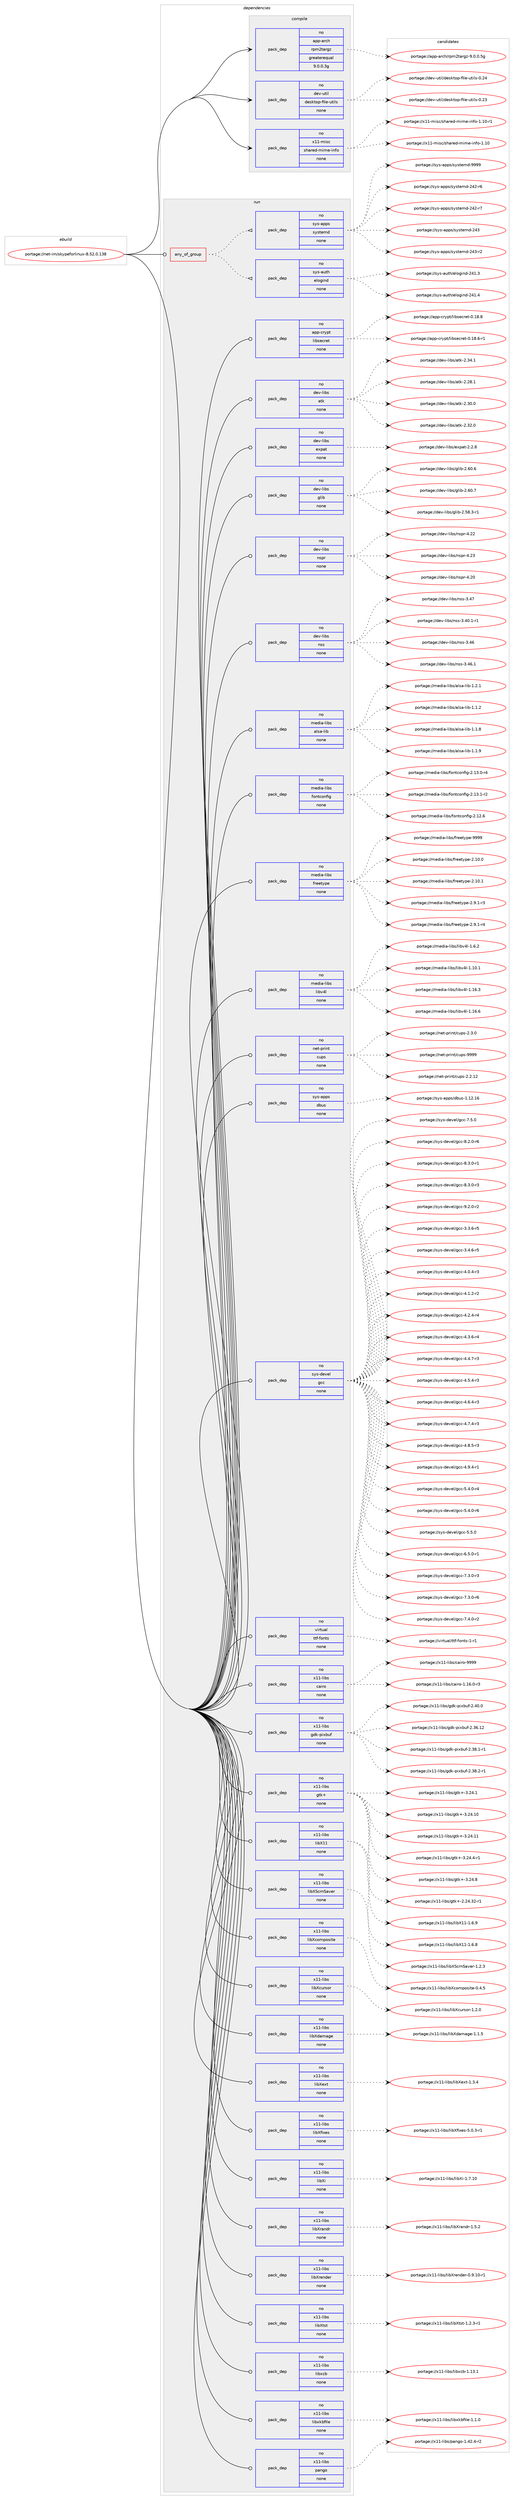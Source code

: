 digraph prolog {

# *************
# Graph options
# *************

newrank=true;
concentrate=true;
compound=true;
graph [rankdir=LR,fontname=Helvetica,fontsize=10,ranksep=1.5];#, ranksep=2.5, nodesep=0.2];
edge  [arrowhead=vee];
node  [fontname=Helvetica,fontsize=10];

# **********
# The ebuild
# **********

subgraph cluster_leftcol {
color=gray;
rank=same;
label=<<i>ebuild</i>>;
id [label="portage://net-im/skypeforlinux-8.52.0.138", color=red, width=4, href="../net-im/skypeforlinux-8.52.0.138.svg"];
}

# ****************
# The dependencies
# ****************

subgraph cluster_midcol {
color=gray;
label=<<i>dependencies</i>>;
subgraph cluster_compile {
fillcolor="#eeeeee";
style=filled;
label=<<i>compile</i>>;
subgraph pack261126 {
dependency356004 [label=<<TABLE BORDER="0" CELLBORDER="1" CELLSPACING="0" CELLPADDING="4" WIDTH="220"><TR><TD ROWSPAN="6" CELLPADDING="30">pack_dep</TD></TR><TR><TD WIDTH="110">no</TD></TR><TR><TD>app-arch</TD></TR><TR><TD>rpm2targz</TD></TR><TR><TD>greaterequal</TD></TR><TR><TD>9.0.0.3g</TD></TR></TABLE>>, shape=none, color=blue];
}
id:e -> dependency356004:w [weight=20,style="solid",arrowhead="vee"];
subgraph pack261127 {
dependency356005 [label=<<TABLE BORDER="0" CELLBORDER="1" CELLSPACING="0" CELLPADDING="4" WIDTH="220"><TR><TD ROWSPAN="6" CELLPADDING="30">pack_dep</TD></TR><TR><TD WIDTH="110">no</TD></TR><TR><TD>dev-util</TD></TR><TR><TD>desktop-file-utils</TD></TR><TR><TD>none</TD></TR><TR><TD></TD></TR></TABLE>>, shape=none, color=blue];
}
id:e -> dependency356005:w [weight=20,style="solid",arrowhead="vee"];
subgraph pack261128 {
dependency356006 [label=<<TABLE BORDER="0" CELLBORDER="1" CELLSPACING="0" CELLPADDING="4" WIDTH="220"><TR><TD ROWSPAN="6" CELLPADDING="30">pack_dep</TD></TR><TR><TD WIDTH="110">no</TD></TR><TR><TD>x11-misc</TD></TR><TR><TD>shared-mime-info</TD></TR><TR><TD>none</TD></TR><TR><TD></TD></TR></TABLE>>, shape=none, color=blue];
}
id:e -> dependency356006:w [weight=20,style="solid",arrowhead="vee"];
}
subgraph cluster_compileandrun {
fillcolor="#eeeeee";
style=filled;
label=<<i>compile and run</i>>;
}
subgraph cluster_run {
fillcolor="#eeeeee";
style=filled;
label=<<i>run</i>>;
subgraph any5739 {
dependency356007 [label=<<TABLE BORDER="0" CELLBORDER="1" CELLSPACING="0" CELLPADDING="4"><TR><TD CELLPADDING="10">any_of_group</TD></TR></TABLE>>, shape=none, color=red];subgraph pack261129 {
dependency356008 [label=<<TABLE BORDER="0" CELLBORDER="1" CELLSPACING="0" CELLPADDING="4" WIDTH="220"><TR><TD ROWSPAN="6" CELLPADDING="30">pack_dep</TD></TR><TR><TD WIDTH="110">no</TD></TR><TR><TD>sys-auth</TD></TR><TR><TD>elogind</TD></TR><TR><TD>none</TD></TR><TR><TD></TD></TR></TABLE>>, shape=none, color=blue];
}
dependency356007:e -> dependency356008:w [weight=20,style="dotted",arrowhead="oinv"];
subgraph pack261130 {
dependency356009 [label=<<TABLE BORDER="0" CELLBORDER="1" CELLSPACING="0" CELLPADDING="4" WIDTH="220"><TR><TD ROWSPAN="6" CELLPADDING="30">pack_dep</TD></TR><TR><TD WIDTH="110">no</TD></TR><TR><TD>sys-apps</TD></TR><TR><TD>systemd</TD></TR><TR><TD>none</TD></TR><TR><TD></TD></TR></TABLE>>, shape=none, color=blue];
}
dependency356007:e -> dependency356009:w [weight=20,style="dotted",arrowhead="oinv"];
}
id:e -> dependency356007:w [weight=20,style="solid",arrowhead="odot"];
subgraph pack261131 {
dependency356010 [label=<<TABLE BORDER="0" CELLBORDER="1" CELLSPACING="0" CELLPADDING="4" WIDTH="220"><TR><TD ROWSPAN="6" CELLPADDING="30">pack_dep</TD></TR><TR><TD WIDTH="110">no</TD></TR><TR><TD>app-crypt</TD></TR><TR><TD>libsecret</TD></TR><TR><TD>none</TD></TR><TR><TD></TD></TR></TABLE>>, shape=none, color=blue];
}
id:e -> dependency356010:w [weight=20,style="solid",arrowhead="odot"];
subgraph pack261132 {
dependency356011 [label=<<TABLE BORDER="0" CELLBORDER="1" CELLSPACING="0" CELLPADDING="4" WIDTH="220"><TR><TD ROWSPAN="6" CELLPADDING="30">pack_dep</TD></TR><TR><TD WIDTH="110">no</TD></TR><TR><TD>dev-libs</TD></TR><TR><TD>atk</TD></TR><TR><TD>none</TD></TR><TR><TD></TD></TR></TABLE>>, shape=none, color=blue];
}
id:e -> dependency356011:w [weight=20,style="solid",arrowhead="odot"];
subgraph pack261133 {
dependency356012 [label=<<TABLE BORDER="0" CELLBORDER="1" CELLSPACING="0" CELLPADDING="4" WIDTH="220"><TR><TD ROWSPAN="6" CELLPADDING="30">pack_dep</TD></TR><TR><TD WIDTH="110">no</TD></TR><TR><TD>dev-libs</TD></TR><TR><TD>expat</TD></TR><TR><TD>none</TD></TR><TR><TD></TD></TR></TABLE>>, shape=none, color=blue];
}
id:e -> dependency356012:w [weight=20,style="solid",arrowhead="odot"];
subgraph pack261134 {
dependency356013 [label=<<TABLE BORDER="0" CELLBORDER="1" CELLSPACING="0" CELLPADDING="4" WIDTH="220"><TR><TD ROWSPAN="6" CELLPADDING="30">pack_dep</TD></TR><TR><TD WIDTH="110">no</TD></TR><TR><TD>dev-libs</TD></TR><TR><TD>glib</TD></TR><TR><TD>none</TD></TR><TR><TD></TD></TR></TABLE>>, shape=none, color=blue];
}
id:e -> dependency356013:w [weight=20,style="solid",arrowhead="odot"];
subgraph pack261135 {
dependency356014 [label=<<TABLE BORDER="0" CELLBORDER="1" CELLSPACING="0" CELLPADDING="4" WIDTH="220"><TR><TD ROWSPAN="6" CELLPADDING="30">pack_dep</TD></TR><TR><TD WIDTH="110">no</TD></TR><TR><TD>dev-libs</TD></TR><TR><TD>nspr</TD></TR><TR><TD>none</TD></TR><TR><TD></TD></TR></TABLE>>, shape=none, color=blue];
}
id:e -> dependency356014:w [weight=20,style="solid",arrowhead="odot"];
subgraph pack261136 {
dependency356015 [label=<<TABLE BORDER="0" CELLBORDER="1" CELLSPACING="0" CELLPADDING="4" WIDTH="220"><TR><TD ROWSPAN="6" CELLPADDING="30">pack_dep</TD></TR><TR><TD WIDTH="110">no</TD></TR><TR><TD>dev-libs</TD></TR><TR><TD>nss</TD></TR><TR><TD>none</TD></TR><TR><TD></TD></TR></TABLE>>, shape=none, color=blue];
}
id:e -> dependency356015:w [weight=20,style="solid",arrowhead="odot"];
subgraph pack261137 {
dependency356016 [label=<<TABLE BORDER="0" CELLBORDER="1" CELLSPACING="0" CELLPADDING="4" WIDTH="220"><TR><TD ROWSPAN="6" CELLPADDING="30">pack_dep</TD></TR><TR><TD WIDTH="110">no</TD></TR><TR><TD>media-libs</TD></TR><TR><TD>alsa-lib</TD></TR><TR><TD>none</TD></TR><TR><TD></TD></TR></TABLE>>, shape=none, color=blue];
}
id:e -> dependency356016:w [weight=20,style="solid",arrowhead="odot"];
subgraph pack261138 {
dependency356017 [label=<<TABLE BORDER="0" CELLBORDER="1" CELLSPACING="0" CELLPADDING="4" WIDTH="220"><TR><TD ROWSPAN="6" CELLPADDING="30">pack_dep</TD></TR><TR><TD WIDTH="110">no</TD></TR><TR><TD>media-libs</TD></TR><TR><TD>fontconfig</TD></TR><TR><TD>none</TD></TR><TR><TD></TD></TR></TABLE>>, shape=none, color=blue];
}
id:e -> dependency356017:w [weight=20,style="solid",arrowhead="odot"];
subgraph pack261139 {
dependency356018 [label=<<TABLE BORDER="0" CELLBORDER="1" CELLSPACING="0" CELLPADDING="4" WIDTH="220"><TR><TD ROWSPAN="6" CELLPADDING="30">pack_dep</TD></TR><TR><TD WIDTH="110">no</TD></TR><TR><TD>media-libs</TD></TR><TR><TD>freetype</TD></TR><TR><TD>none</TD></TR><TR><TD></TD></TR></TABLE>>, shape=none, color=blue];
}
id:e -> dependency356018:w [weight=20,style="solid",arrowhead="odot"];
subgraph pack261140 {
dependency356019 [label=<<TABLE BORDER="0" CELLBORDER="1" CELLSPACING="0" CELLPADDING="4" WIDTH="220"><TR><TD ROWSPAN="6" CELLPADDING="30">pack_dep</TD></TR><TR><TD WIDTH="110">no</TD></TR><TR><TD>media-libs</TD></TR><TR><TD>libv4l</TD></TR><TR><TD>none</TD></TR><TR><TD></TD></TR></TABLE>>, shape=none, color=blue];
}
id:e -> dependency356019:w [weight=20,style="solid",arrowhead="odot"];
subgraph pack261141 {
dependency356020 [label=<<TABLE BORDER="0" CELLBORDER="1" CELLSPACING="0" CELLPADDING="4" WIDTH="220"><TR><TD ROWSPAN="6" CELLPADDING="30">pack_dep</TD></TR><TR><TD WIDTH="110">no</TD></TR><TR><TD>net-print</TD></TR><TR><TD>cups</TD></TR><TR><TD>none</TD></TR><TR><TD></TD></TR></TABLE>>, shape=none, color=blue];
}
id:e -> dependency356020:w [weight=20,style="solid",arrowhead="odot"];
subgraph pack261142 {
dependency356021 [label=<<TABLE BORDER="0" CELLBORDER="1" CELLSPACING="0" CELLPADDING="4" WIDTH="220"><TR><TD ROWSPAN="6" CELLPADDING="30">pack_dep</TD></TR><TR><TD WIDTH="110">no</TD></TR><TR><TD>sys-apps</TD></TR><TR><TD>dbus</TD></TR><TR><TD>none</TD></TR><TR><TD></TD></TR></TABLE>>, shape=none, color=blue];
}
id:e -> dependency356021:w [weight=20,style="solid",arrowhead="odot"];
subgraph pack261143 {
dependency356022 [label=<<TABLE BORDER="0" CELLBORDER="1" CELLSPACING="0" CELLPADDING="4" WIDTH="220"><TR><TD ROWSPAN="6" CELLPADDING="30">pack_dep</TD></TR><TR><TD WIDTH="110">no</TD></TR><TR><TD>sys-devel</TD></TR><TR><TD>gcc</TD></TR><TR><TD>none</TD></TR><TR><TD></TD></TR></TABLE>>, shape=none, color=blue];
}
id:e -> dependency356022:w [weight=20,style="solid",arrowhead="odot"];
subgraph pack261144 {
dependency356023 [label=<<TABLE BORDER="0" CELLBORDER="1" CELLSPACING="0" CELLPADDING="4" WIDTH="220"><TR><TD ROWSPAN="6" CELLPADDING="30">pack_dep</TD></TR><TR><TD WIDTH="110">no</TD></TR><TR><TD>virtual</TD></TR><TR><TD>ttf-fonts</TD></TR><TR><TD>none</TD></TR><TR><TD></TD></TR></TABLE>>, shape=none, color=blue];
}
id:e -> dependency356023:w [weight=20,style="solid",arrowhead="odot"];
subgraph pack261145 {
dependency356024 [label=<<TABLE BORDER="0" CELLBORDER="1" CELLSPACING="0" CELLPADDING="4" WIDTH="220"><TR><TD ROWSPAN="6" CELLPADDING="30">pack_dep</TD></TR><TR><TD WIDTH="110">no</TD></TR><TR><TD>x11-libs</TD></TR><TR><TD>cairo</TD></TR><TR><TD>none</TD></TR><TR><TD></TD></TR></TABLE>>, shape=none, color=blue];
}
id:e -> dependency356024:w [weight=20,style="solid",arrowhead="odot"];
subgraph pack261146 {
dependency356025 [label=<<TABLE BORDER="0" CELLBORDER="1" CELLSPACING="0" CELLPADDING="4" WIDTH="220"><TR><TD ROWSPAN="6" CELLPADDING="30">pack_dep</TD></TR><TR><TD WIDTH="110">no</TD></TR><TR><TD>x11-libs</TD></TR><TR><TD>gdk-pixbuf</TD></TR><TR><TD>none</TD></TR><TR><TD></TD></TR></TABLE>>, shape=none, color=blue];
}
id:e -> dependency356025:w [weight=20,style="solid",arrowhead="odot"];
subgraph pack261147 {
dependency356026 [label=<<TABLE BORDER="0" CELLBORDER="1" CELLSPACING="0" CELLPADDING="4" WIDTH="220"><TR><TD ROWSPAN="6" CELLPADDING="30">pack_dep</TD></TR><TR><TD WIDTH="110">no</TD></TR><TR><TD>x11-libs</TD></TR><TR><TD>gtk+</TD></TR><TR><TD>none</TD></TR><TR><TD></TD></TR></TABLE>>, shape=none, color=blue];
}
id:e -> dependency356026:w [weight=20,style="solid",arrowhead="odot"];
subgraph pack261148 {
dependency356027 [label=<<TABLE BORDER="0" CELLBORDER="1" CELLSPACING="0" CELLPADDING="4" WIDTH="220"><TR><TD ROWSPAN="6" CELLPADDING="30">pack_dep</TD></TR><TR><TD WIDTH="110">no</TD></TR><TR><TD>x11-libs</TD></TR><TR><TD>libX11</TD></TR><TR><TD>none</TD></TR><TR><TD></TD></TR></TABLE>>, shape=none, color=blue];
}
id:e -> dependency356027:w [weight=20,style="solid",arrowhead="odot"];
subgraph pack261149 {
dependency356028 [label=<<TABLE BORDER="0" CELLBORDER="1" CELLSPACING="0" CELLPADDING="4" WIDTH="220"><TR><TD ROWSPAN="6" CELLPADDING="30">pack_dep</TD></TR><TR><TD WIDTH="110">no</TD></TR><TR><TD>x11-libs</TD></TR><TR><TD>libXScrnSaver</TD></TR><TR><TD>none</TD></TR><TR><TD></TD></TR></TABLE>>, shape=none, color=blue];
}
id:e -> dependency356028:w [weight=20,style="solid",arrowhead="odot"];
subgraph pack261150 {
dependency356029 [label=<<TABLE BORDER="0" CELLBORDER="1" CELLSPACING="0" CELLPADDING="4" WIDTH="220"><TR><TD ROWSPAN="6" CELLPADDING="30">pack_dep</TD></TR><TR><TD WIDTH="110">no</TD></TR><TR><TD>x11-libs</TD></TR><TR><TD>libXcomposite</TD></TR><TR><TD>none</TD></TR><TR><TD></TD></TR></TABLE>>, shape=none, color=blue];
}
id:e -> dependency356029:w [weight=20,style="solid",arrowhead="odot"];
subgraph pack261151 {
dependency356030 [label=<<TABLE BORDER="0" CELLBORDER="1" CELLSPACING="0" CELLPADDING="4" WIDTH="220"><TR><TD ROWSPAN="6" CELLPADDING="30">pack_dep</TD></TR><TR><TD WIDTH="110">no</TD></TR><TR><TD>x11-libs</TD></TR><TR><TD>libXcursor</TD></TR><TR><TD>none</TD></TR><TR><TD></TD></TR></TABLE>>, shape=none, color=blue];
}
id:e -> dependency356030:w [weight=20,style="solid",arrowhead="odot"];
subgraph pack261152 {
dependency356031 [label=<<TABLE BORDER="0" CELLBORDER="1" CELLSPACING="0" CELLPADDING="4" WIDTH="220"><TR><TD ROWSPAN="6" CELLPADDING="30">pack_dep</TD></TR><TR><TD WIDTH="110">no</TD></TR><TR><TD>x11-libs</TD></TR><TR><TD>libXdamage</TD></TR><TR><TD>none</TD></TR><TR><TD></TD></TR></TABLE>>, shape=none, color=blue];
}
id:e -> dependency356031:w [weight=20,style="solid",arrowhead="odot"];
subgraph pack261153 {
dependency356032 [label=<<TABLE BORDER="0" CELLBORDER="1" CELLSPACING="0" CELLPADDING="4" WIDTH="220"><TR><TD ROWSPAN="6" CELLPADDING="30">pack_dep</TD></TR><TR><TD WIDTH="110">no</TD></TR><TR><TD>x11-libs</TD></TR><TR><TD>libXext</TD></TR><TR><TD>none</TD></TR><TR><TD></TD></TR></TABLE>>, shape=none, color=blue];
}
id:e -> dependency356032:w [weight=20,style="solid",arrowhead="odot"];
subgraph pack261154 {
dependency356033 [label=<<TABLE BORDER="0" CELLBORDER="1" CELLSPACING="0" CELLPADDING="4" WIDTH="220"><TR><TD ROWSPAN="6" CELLPADDING="30">pack_dep</TD></TR><TR><TD WIDTH="110">no</TD></TR><TR><TD>x11-libs</TD></TR><TR><TD>libXfixes</TD></TR><TR><TD>none</TD></TR><TR><TD></TD></TR></TABLE>>, shape=none, color=blue];
}
id:e -> dependency356033:w [weight=20,style="solid",arrowhead="odot"];
subgraph pack261155 {
dependency356034 [label=<<TABLE BORDER="0" CELLBORDER="1" CELLSPACING="0" CELLPADDING="4" WIDTH="220"><TR><TD ROWSPAN="6" CELLPADDING="30">pack_dep</TD></TR><TR><TD WIDTH="110">no</TD></TR><TR><TD>x11-libs</TD></TR><TR><TD>libXi</TD></TR><TR><TD>none</TD></TR><TR><TD></TD></TR></TABLE>>, shape=none, color=blue];
}
id:e -> dependency356034:w [weight=20,style="solid",arrowhead="odot"];
subgraph pack261156 {
dependency356035 [label=<<TABLE BORDER="0" CELLBORDER="1" CELLSPACING="0" CELLPADDING="4" WIDTH="220"><TR><TD ROWSPAN="6" CELLPADDING="30">pack_dep</TD></TR><TR><TD WIDTH="110">no</TD></TR><TR><TD>x11-libs</TD></TR><TR><TD>libXrandr</TD></TR><TR><TD>none</TD></TR><TR><TD></TD></TR></TABLE>>, shape=none, color=blue];
}
id:e -> dependency356035:w [weight=20,style="solid",arrowhead="odot"];
subgraph pack261157 {
dependency356036 [label=<<TABLE BORDER="0" CELLBORDER="1" CELLSPACING="0" CELLPADDING="4" WIDTH="220"><TR><TD ROWSPAN="6" CELLPADDING="30">pack_dep</TD></TR><TR><TD WIDTH="110">no</TD></TR><TR><TD>x11-libs</TD></TR><TR><TD>libXrender</TD></TR><TR><TD>none</TD></TR><TR><TD></TD></TR></TABLE>>, shape=none, color=blue];
}
id:e -> dependency356036:w [weight=20,style="solid",arrowhead="odot"];
subgraph pack261158 {
dependency356037 [label=<<TABLE BORDER="0" CELLBORDER="1" CELLSPACING="0" CELLPADDING="4" WIDTH="220"><TR><TD ROWSPAN="6" CELLPADDING="30">pack_dep</TD></TR><TR><TD WIDTH="110">no</TD></TR><TR><TD>x11-libs</TD></TR><TR><TD>libXtst</TD></TR><TR><TD>none</TD></TR><TR><TD></TD></TR></TABLE>>, shape=none, color=blue];
}
id:e -> dependency356037:w [weight=20,style="solid",arrowhead="odot"];
subgraph pack261159 {
dependency356038 [label=<<TABLE BORDER="0" CELLBORDER="1" CELLSPACING="0" CELLPADDING="4" WIDTH="220"><TR><TD ROWSPAN="6" CELLPADDING="30">pack_dep</TD></TR><TR><TD WIDTH="110">no</TD></TR><TR><TD>x11-libs</TD></TR><TR><TD>libxcb</TD></TR><TR><TD>none</TD></TR><TR><TD></TD></TR></TABLE>>, shape=none, color=blue];
}
id:e -> dependency356038:w [weight=20,style="solid",arrowhead="odot"];
subgraph pack261160 {
dependency356039 [label=<<TABLE BORDER="0" CELLBORDER="1" CELLSPACING="0" CELLPADDING="4" WIDTH="220"><TR><TD ROWSPAN="6" CELLPADDING="30">pack_dep</TD></TR><TR><TD WIDTH="110">no</TD></TR><TR><TD>x11-libs</TD></TR><TR><TD>libxkbfile</TD></TR><TR><TD>none</TD></TR><TR><TD></TD></TR></TABLE>>, shape=none, color=blue];
}
id:e -> dependency356039:w [weight=20,style="solid",arrowhead="odot"];
subgraph pack261161 {
dependency356040 [label=<<TABLE BORDER="0" CELLBORDER="1" CELLSPACING="0" CELLPADDING="4" WIDTH="220"><TR><TD ROWSPAN="6" CELLPADDING="30">pack_dep</TD></TR><TR><TD WIDTH="110">no</TD></TR><TR><TD>x11-libs</TD></TR><TR><TD>pango</TD></TR><TR><TD>none</TD></TR><TR><TD></TD></TR></TABLE>>, shape=none, color=blue];
}
id:e -> dependency356040:w [weight=20,style="solid",arrowhead="odot"];
}
}

# **************
# The candidates
# **************

subgraph cluster_choices {
rank=same;
color=gray;
label=<<i>candidates</i>>;

subgraph choice261126 {
color=black;
nodesep=1;
choiceportage971121124597114991044711411210950116971141031224557464846484653103 [label="portage://app-arch/rpm2targz-9.0.0.5g", color=red, width=4,href="../app-arch/rpm2targz-9.0.0.5g.svg"];
dependency356004:e -> choiceportage971121124597114991044711411210950116971141031224557464846484653103:w [style=dotted,weight="100"];
}
subgraph choice261127 {
color=black;
nodesep=1;
choiceportage100101118451171161051084710010111510711611111245102105108101451171161051081154548465051 [label="portage://dev-util/desktop-file-utils-0.23", color=red, width=4,href="../dev-util/desktop-file-utils-0.23.svg"];
choiceportage100101118451171161051084710010111510711611111245102105108101451171161051081154548465052 [label="portage://dev-util/desktop-file-utils-0.24", color=red, width=4,href="../dev-util/desktop-file-utils-0.24.svg"];
dependency356005:e -> choiceportage100101118451171161051084710010111510711611111245102105108101451171161051081154548465051:w [style=dotted,weight="100"];
dependency356005:e -> choiceportage100101118451171161051084710010111510711611111245102105108101451171161051081154548465052:w [style=dotted,weight="100"];
}
subgraph choice261128 {
color=black;
nodesep=1;
choiceportage12049494510910511599471151049711410110045109105109101451051101021114549464948 [label="portage://x11-misc/shared-mime-info-1.10", color=red, width=4,href="../x11-misc/shared-mime-info-1.10.svg"];
choiceportage120494945109105115994711510497114101100451091051091014510511010211145494649484511449 [label="portage://x11-misc/shared-mime-info-1.10-r1", color=red, width=4,href="../x11-misc/shared-mime-info-1.10-r1.svg"];
dependency356006:e -> choiceportage12049494510910511599471151049711410110045109105109101451051101021114549464948:w [style=dotted,weight="100"];
dependency356006:e -> choiceportage120494945109105115994711510497114101100451091051091014510511010211145494649484511449:w [style=dotted,weight="100"];
}
subgraph choice261129 {
color=black;
nodesep=1;
choiceportage115121115459711711610447101108111103105110100455052494651 [label="portage://sys-auth/elogind-241.3", color=red, width=4,href="../sys-auth/elogind-241.3.svg"];
choiceportage115121115459711711610447101108111103105110100455052494652 [label="portage://sys-auth/elogind-241.4", color=red, width=4,href="../sys-auth/elogind-241.4.svg"];
dependency356008:e -> choiceportage115121115459711711610447101108111103105110100455052494651:w [style=dotted,weight="100"];
dependency356008:e -> choiceportage115121115459711711610447101108111103105110100455052494652:w [style=dotted,weight="100"];
}
subgraph choice261130 {
color=black;
nodesep=1;
choiceportage115121115459711211211547115121115116101109100455052504511454 [label="portage://sys-apps/systemd-242-r6", color=red, width=4,href="../sys-apps/systemd-242-r6.svg"];
choiceportage115121115459711211211547115121115116101109100455052504511455 [label="portage://sys-apps/systemd-242-r7", color=red, width=4,href="../sys-apps/systemd-242-r7.svg"];
choiceportage11512111545971121121154711512111511610110910045505251 [label="portage://sys-apps/systemd-243", color=red, width=4,href="../sys-apps/systemd-243.svg"];
choiceportage115121115459711211211547115121115116101109100455052514511450 [label="portage://sys-apps/systemd-243-r2", color=red, width=4,href="../sys-apps/systemd-243-r2.svg"];
choiceportage1151211154597112112115471151211151161011091004557575757 [label="portage://sys-apps/systemd-9999", color=red, width=4,href="../sys-apps/systemd-9999.svg"];
dependency356009:e -> choiceportage115121115459711211211547115121115116101109100455052504511454:w [style=dotted,weight="100"];
dependency356009:e -> choiceportage115121115459711211211547115121115116101109100455052504511455:w [style=dotted,weight="100"];
dependency356009:e -> choiceportage11512111545971121121154711512111511610110910045505251:w [style=dotted,weight="100"];
dependency356009:e -> choiceportage115121115459711211211547115121115116101109100455052514511450:w [style=dotted,weight="100"];
dependency356009:e -> choiceportage1151211154597112112115471151211151161011091004557575757:w [style=dotted,weight="100"];
}
subgraph choice261131 {
color=black;
nodesep=1;
choiceportage971121124599114121112116471081059811510199114101116454846495646544511449 [label="portage://app-crypt/libsecret-0.18.6-r1", color=red, width=4,href="../app-crypt/libsecret-0.18.6-r1.svg"];
choiceportage97112112459911412111211647108105981151019911410111645484649564656 [label="portage://app-crypt/libsecret-0.18.8", color=red, width=4,href="../app-crypt/libsecret-0.18.8.svg"];
dependency356010:e -> choiceportage971121124599114121112116471081059811510199114101116454846495646544511449:w [style=dotted,weight="100"];
dependency356010:e -> choiceportage97112112459911412111211647108105981151019911410111645484649564656:w [style=dotted,weight="100"];
}
subgraph choice261132 {
color=black;
nodesep=1;
choiceportage1001011184510810598115479711610745504650564649 [label="portage://dev-libs/atk-2.28.1", color=red, width=4,href="../dev-libs/atk-2.28.1.svg"];
choiceportage1001011184510810598115479711610745504651484648 [label="portage://dev-libs/atk-2.30.0", color=red, width=4,href="../dev-libs/atk-2.30.0.svg"];
choiceportage1001011184510810598115479711610745504651504648 [label="portage://dev-libs/atk-2.32.0", color=red, width=4,href="../dev-libs/atk-2.32.0.svg"];
choiceportage1001011184510810598115479711610745504651524649 [label="portage://dev-libs/atk-2.34.1", color=red, width=4,href="../dev-libs/atk-2.34.1.svg"];
dependency356011:e -> choiceportage1001011184510810598115479711610745504650564649:w [style=dotted,weight="100"];
dependency356011:e -> choiceportage1001011184510810598115479711610745504651484648:w [style=dotted,weight="100"];
dependency356011:e -> choiceportage1001011184510810598115479711610745504651504648:w [style=dotted,weight="100"];
dependency356011:e -> choiceportage1001011184510810598115479711610745504651524649:w [style=dotted,weight="100"];
}
subgraph choice261133 {
color=black;
nodesep=1;
choiceportage10010111845108105981154710112011297116455046504656 [label="portage://dev-libs/expat-2.2.8", color=red, width=4,href="../dev-libs/expat-2.2.8.svg"];
dependency356012:e -> choiceportage10010111845108105981154710112011297116455046504656:w [style=dotted,weight="100"];
}
subgraph choice261134 {
color=black;
nodesep=1;
choiceportage10010111845108105981154710310810598455046535646514511449 [label="portage://dev-libs/glib-2.58.3-r1", color=red, width=4,href="../dev-libs/glib-2.58.3-r1.svg"];
choiceportage1001011184510810598115471031081059845504654484654 [label="portage://dev-libs/glib-2.60.6", color=red, width=4,href="../dev-libs/glib-2.60.6.svg"];
choiceportage1001011184510810598115471031081059845504654484655 [label="portage://dev-libs/glib-2.60.7", color=red, width=4,href="../dev-libs/glib-2.60.7.svg"];
dependency356013:e -> choiceportage10010111845108105981154710310810598455046535646514511449:w [style=dotted,weight="100"];
dependency356013:e -> choiceportage1001011184510810598115471031081059845504654484654:w [style=dotted,weight="100"];
dependency356013:e -> choiceportage1001011184510810598115471031081059845504654484655:w [style=dotted,weight="100"];
}
subgraph choice261135 {
color=black;
nodesep=1;
choiceportage1001011184510810598115471101151121144552465048 [label="portage://dev-libs/nspr-4.20", color=red, width=4,href="../dev-libs/nspr-4.20.svg"];
choiceportage1001011184510810598115471101151121144552465050 [label="portage://dev-libs/nspr-4.22", color=red, width=4,href="../dev-libs/nspr-4.22.svg"];
choiceportage1001011184510810598115471101151121144552465051 [label="portage://dev-libs/nspr-4.23", color=red, width=4,href="../dev-libs/nspr-4.23.svg"];
dependency356014:e -> choiceportage1001011184510810598115471101151121144552465048:w [style=dotted,weight="100"];
dependency356014:e -> choiceportage1001011184510810598115471101151121144552465050:w [style=dotted,weight="100"];
dependency356014:e -> choiceportage1001011184510810598115471101151121144552465051:w [style=dotted,weight="100"];
}
subgraph choice261136 {
color=black;
nodesep=1;
choiceportage100101118451081059811547110115115455146524846494511449 [label="portage://dev-libs/nss-3.40.1-r1", color=red, width=4,href="../dev-libs/nss-3.40.1-r1.svg"];
choiceportage1001011184510810598115471101151154551465254 [label="portage://dev-libs/nss-3.46", color=red, width=4,href="../dev-libs/nss-3.46.svg"];
choiceportage10010111845108105981154711011511545514652544649 [label="portage://dev-libs/nss-3.46.1", color=red, width=4,href="../dev-libs/nss-3.46.1.svg"];
choiceportage1001011184510810598115471101151154551465255 [label="portage://dev-libs/nss-3.47", color=red, width=4,href="../dev-libs/nss-3.47.svg"];
dependency356015:e -> choiceportage100101118451081059811547110115115455146524846494511449:w [style=dotted,weight="100"];
dependency356015:e -> choiceportage1001011184510810598115471101151154551465254:w [style=dotted,weight="100"];
dependency356015:e -> choiceportage10010111845108105981154711011511545514652544649:w [style=dotted,weight="100"];
dependency356015:e -> choiceportage1001011184510810598115471101151154551465255:w [style=dotted,weight="100"];
}
subgraph choice261137 {
color=black;
nodesep=1;
choiceportage1091011001059745108105981154797108115974510810598454946494650 [label="portage://media-libs/alsa-lib-1.1.2", color=red, width=4,href="../media-libs/alsa-lib-1.1.2.svg"];
choiceportage1091011001059745108105981154797108115974510810598454946494656 [label="portage://media-libs/alsa-lib-1.1.8", color=red, width=4,href="../media-libs/alsa-lib-1.1.8.svg"];
choiceportage1091011001059745108105981154797108115974510810598454946494657 [label="portage://media-libs/alsa-lib-1.1.9", color=red, width=4,href="../media-libs/alsa-lib-1.1.9.svg"];
choiceportage1091011001059745108105981154797108115974510810598454946504649 [label="portage://media-libs/alsa-lib-1.2.1", color=red, width=4,href="../media-libs/alsa-lib-1.2.1.svg"];
dependency356016:e -> choiceportage1091011001059745108105981154797108115974510810598454946494650:w [style=dotted,weight="100"];
dependency356016:e -> choiceportage1091011001059745108105981154797108115974510810598454946494656:w [style=dotted,weight="100"];
dependency356016:e -> choiceportage1091011001059745108105981154797108115974510810598454946494657:w [style=dotted,weight="100"];
dependency356016:e -> choiceportage1091011001059745108105981154797108115974510810598454946504649:w [style=dotted,weight="100"];
}
subgraph choice261138 {
color=black;
nodesep=1;
choiceportage109101100105974510810598115471021111101169911111010210510345504649504654 [label="portage://media-libs/fontconfig-2.12.6", color=red, width=4,href="../media-libs/fontconfig-2.12.6.svg"];
choiceportage1091011001059745108105981154710211111011699111110102105103455046495146484511452 [label="portage://media-libs/fontconfig-2.13.0-r4", color=red, width=4,href="../media-libs/fontconfig-2.13.0-r4.svg"];
choiceportage1091011001059745108105981154710211111011699111110102105103455046495146494511450 [label="portage://media-libs/fontconfig-2.13.1-r2", color=red, width=4,href="../media-libs/fontconfig-2.13.1-r2.svg"];
dependency356017:e -> choiceportage109101100105974510810598115471021111101169911111010210510345504649504654:w [style=dotted,weight="100"];
dependency356017:e -> choiceportage1091011001059745108105981154710211111011699111110102105103455046495146484511452:w [style=dotted,weight="100"];
dependency356017:e -> choiceportage1091011001059745108105981154710211111011699111110102105103455046495146494511450:w [style=dotted,weight="100"];
}
subgraph choice261139 {
color=black;
nodesep=1;
choiceportage1091011001059745108105981154710211410110111612111210145504649484648 [label="portage://media-libs/freetype-2.10.0", color=red, width=4,href="../media-libs/freetype-2.10.0.svg"];
choiceportage1091011001059745108105981154710211410110111612111210145504649484649 [label="portage://media-libs/freetype-2.10.1", color=red, width=4,href="../media-libs/freetype-2.10.1.svg"];
choiceportage109101100105974510810598115471021141011011161211121014550465746494511451 [label="portage://media-libs/freetype-2.9.1-r3", color=red, width=4,href="../media-libs/freetype-2.9.1-r3.svg"];
choiceportage109101100105974510810598115471021141011011161211121014550465746494511452 [label="portage://media-libs/freetype-2.9.1-r4", color=red, width=4,href="../media-libs/freetype-2.9.1-r4.svg"];
choiceportage109101100105974510810598115471021141011011161211121014557575757 [label="portage://media-libs/freetype-9999", color=red, width=4,href="../media-libs/freetype-9999.svg"];
dependency356018:e -> choiceportage1091011001059745108105981154710211410110111612111210145504649484648:w [style=dotted,weight="100"];
dependency356018:e -> choiceportage1091011001059745108105981154710211410110111612111210145504649484649:w [style=dotted,weight="100"];
dependency356018:e -> choiceportage109101100105974510810598115471021141011011161211121014550465746494511451:w [style=dotted,weight="100"];
dependency356018:e -> choiceportage109101100105974510810598115471021141011011161211121014550465746494511452:w [style=dotted,weight="100"];
dependency356018:e -> choiceportage109101100105974510810598115471021141011011161211121014557575757:w [style=dotted,weight="100"];
}
subgraph choice261140 {
color=black;
nodesep=1;
choiceportage10910110010597451081059811547108105981185210845494649484649 [label="portage://media-libs/libv4l-1.10.1", color=red, width=4,href="../media-libs/libv4l-1.10.1.svg"];
choiceportage10910110010597451081059811547108105981185210845494649544651 [label="portage://media-libs/libv4l-1.16.3", color=red, width=4,href="../media-libs/libv4l-1.16.3.svg"];
choiceportage10910110010597451081059811547108105981185210845494649544654 [label="portage://media-libs/libv4l-1.16.6", color=red, width=4,href="../media-libs/libv4l-1.16.6.svg"];
choiceportage109101100105974510810598115471081059811852108454946544650 [label="portage://media-libs/libv4l-1.6.2", color=red, width=4,href="../media-libs/libv4l-1.6.2.svg"];
dependency356019:e -> choiceportage10910110010597451081059811547108105981185210845494649484649:w [style=dotted,weight="100"];
dependency356019:e -> choiceportage10910110010597451081059811547108105981185210845494649544651:w [style=dotted,weight="100"];
dependency356019:e -> choiceportage10910110010597451081059811547108105981185210845494649544654:w [style=dotted,weight="100"];
dependency356019:e -> choiceportage109101100105974510810598115471081059811852108454946544650:w [style=dotted,weight="100"];
}
subgraph choice261141 {
color=black;
nodesep=1;
choiceportage11010111645112114105110116479911711211545504650464950 [label="portage://net-print/cups-2.2.12", color=red, width=4,href="../net-print/cups-2.2.12.svg"];
choiceportage110101116451121141051101164799117112115455046514648 [label="portage://net-print/cups-2.3.0", color=red, width=4,href="../net-print/cups-2.3.0.svg"];
choiceportage1101011164511211410511011647991171121154557575757 [label="portage://net-print/cups-9999", color=red, width=4,href="../net-print/cups-9999.svg"];
dependency356020:e -> choiceportage11010111645112114105110116479911711211545504650464950:w [style=dotted,weight="100"];
dependency356020:e -> choiceportage110101116451121141051101164799117112115455046514648:w [style=dotted,weight="100"];
dependency356020:e -> choiceportage1101011164511211410511011647991171121154557575757:w [style=dotted,weight="100"];
}
subgraph choice261142 {
color=black;
nodesep=1;
choiceportage115121115459711211211547100981171154549464950464954 [label="portage://sys-apps/dbus-1.12.16", color=red, width=4,href="../sys-apps/dbus-1.12.16.svg"];
dependency356021:e -> choiceportage115121115459711211211547100981171154549464950464954:w [style=dotted,weight="100"];
}
subgraph choice261143 {
color=black;
nodesep=1;
choiceportage115121115451001011181011084710399994551465146544511453 [label="portage://sys-devel/gcc-3.3.6-r5", color=red, width=4,href="../sys-devel/gcc-3.3.6-r5.svg"];
choiceportage115121115451001011181011084710399994551465246544511453 [label="portage://sys-devel/gcc-3.4.6-r5", color=red, width=4,href="../sys-devel/gcc-3.4.6-r5.svg"];
choiceportage115121115451001011181011084710399994552464846524511451 [label="portage://sys-devel/gcc-4.0.4-r3", color=red, width=4,href="../sys-devel/gcc-4.0.4-r3.svg"];
choiceportage115121115451001011181011084710399994552464946504511450 [label="portage://sys-devel/gcc-4.1.2-r2", color=red, width=4,href="../sys-devel/gcc-4.1.2-r2.svg"];
choiceportage115121115451001011181011084710399994552465046524511452 [label="portage://sys-devel/gcc-4.2.4-r4", color=red, width=4,href="../sys-devel/gcc-4.2.4-r4.svg"];
choiceportage115121115451001011181011084710399994552465146544511452 [label="portage://sys-devel/gcc-4.3.6-r4", color=red, width=4,href="../sys-devel/gcc-4.3.6-r4.svg"];
choiceportage115121115451001011181011084710399994552465246554511451 [label="portage://sys-devel/gcc-4.4.7-r3", color=red, width=4,href="../sys-devel/gcc-4.4.7-r3.svg"];
choiceportage115121115451001011181011084710399994552465346524511451 [label="portage://sys-devel/gcc-4.5.4-r3", color=red, width=4,href="../sys-devel/gcc-4.5.4-r3.svg"];
choiceportage115121115451001011181011084710399994552465446524511451 [label="portage://sys-devel/gcc-4.6.4-r3", color=red, width=4,href="../sys-devel/gcc-4.6.4-r3.svg"];
choiceportage115121115451001011181011084710399994552465546524511451 [label="portage://sys-devel/gcc-4.7.4-r3", color=red, width=4,href="../sys-devel/gcc-4.7.4-r3.svg"];
choiceportage115121115451001011181011084710399994552465646534511451 [label="portage://sys-devel/gcc-4.8.5-r3", color=red, width=4,href="../sys-devel/gcc-4.8.5-r3.svg"];
choiceportage115121115451001011181011084710399994552465746524511449 [label="portage://sys-devel/gcc-4.9.4-r1", color=red, width=4,href="../sys-devel/gcc-4.9.4-r1.svg"];
choiceportage115121115451001011181011084710399994553465246484511452 [label="portage://sys-devel/gcc-5.4.0-r4", color=red, width=4,href="../sys-devel/gcc-5.4.0-r4.svg"];
choiceportage115121115451001011181011084710399994553465246484511454 [label="portage://sys-devel/gcc-5.4.0-r6", color=red, width=4,href="../sys-devel/gcc-5.4.0-r6.svg"];
choiceportage11512111545100101118101108471039999455346534648 [label="portage://sys-devel/gcc-5.5.0", color=red, width=4,href="../sys-devel/gcc-5.5.0.svg"];
choiceportage115121115451001011181011084710399994554465346484511449 [label="portage://sys-devel/gcc-6.5.0-r1", color=red, width=4,href="../sys-devel/gcc-6.5.0-r1.svg"];
choiceportage115121115451001011181011084710399994555465146484511451 [label="portage://sys-devel/gcc-7.3.0-r3", color=red, width=4,href="../sys-devel/gcc-7.3.0-r3.svg"];
choiceportage115121115451001011181011084710399994555465146484511454 [label="portage://sys-devel/gcc-7.3.0-r6", color=red, width=4,href="../sys-devel/gcc-7.3.0-r6.svg"];
choiceportage115121115451001011181011084710399994555465246484511450 [label="portage://sys-devel/gcc-7.4.0-r2", color=red, width=4,href="../sys-devel/gcc-7.4.0-r2.svg"];
choiceportage11512111545100101118101108471039999455546534648 [label="portage://sys-devel/gcc-7.5.0", color=red, width=4,href="../sys-devel/gcc-7.5.0.svg"];
choiceportage115121115451001011181011084710399994556465046484511454 [label="portage://sys-devel/gcc-8.2.0-r6", color=red, width=4,href="../sys-devel/gcc-8.2.0-r6.svg"];
choiceportage115121115451001011181011084710399994556465146484511449 [label="portage://sys-devel/gcc-8.3.0-r1", color=red, width=4,href="../sys-devel/gcc-8.3.0-r1.svg"];
choiceportage115121115451001011181011084710399994556465146484511451 [label="portage://sys-devel/gcc-8.3.0-r3", color=red, width=4,href="../sys-devel/gcc-8.3.0-r3.svg"];
choiceportage115121115451001011181011084710399994557465046484511450 [label="portage://sys-devel/gcc-9.2.0-r2", color=red, width=4,href="../sys-devel/gcc-9.2.0-r2.svg"];
dependency356022:e -> choiceportage115121115451001011181011084710399994551465146544511453:w [style=dotted,weight="100"];
dependency356022:e -> choiceportage115121115451001011181011084710399994551465246544511453:w [style=dotted,weight="100"];
dependency356022:e -> choiceportage115121115451001011181011084710399994552464846524511451:w [style=dotted,weight="100"];
dependency356022:e -> choiceportage115121115451001011181011084710399994552464946504511450:w [style=dotted,weight="100"];
dependency356022:e -> choiceportage115121115451001011181011084710399994552465046524511452:w [style=dotted,weight="100"];
dependency356022:e -> choiceportage115121115451001011181011084710399994552465146544511452:w [style=dotted,weight="100"];
dependency356022:e -> choiceportage115121115451001011181011084710399994552465246554511451:w [style=dotted,weight="100"];
dependency356022:e -> choiceportage115121115451001011181011084710399994552465346524511451:w [style=dotted,weight="100"];
dependency356022:e -> choiceportage115121115451001011181011084710399994552465446524511451:w [style=dotted,weight="100"];
dependency356022:e -> choiceportage115121115451001011181011084710399994552465546524511451:w [style=dotted,weight="100"];
dependency356022:e -> choiceportage115121115451001011181011084710399994552465646534511451:w [style=dotted,weight="100"];
dependency356022:e -> choiceportage115121115451001011181011084710399994552465746524511449:w [style=dotted,weight="100"];
dependency356022:e -> choiceportage115121115451001011181011084710399994553465246484511452:w [style=dotted,weight="100"];
dependency356022:e -> choiceportage115121115451001011181011084710399994553465246484511454:w [style=dotted,weight="100"];
dependency356022:e -> choiceportage11512111545100101118101108471039999455346534648:w [style=dotted,weight="100"];
dependency356022:e -> choiceportage115121115451001011181011084710399994554465346484511449:w [style=dotted,weight="100"];
dependency356022:e -> choiceportage115121115451001011181011084710399994555465146484511451:w [style=dotted,weight="100"];
dependency356022:e -> choiceportage115121115451001011181011084710399994555465146484511454:w [style=dotted,weight="100"];
dependency356022:e -> choiceportage115121115451001011181011084710399994555465246484511450:w [style=dotted,weight="100"];
dependency356022:e -> choiceportage11512111545100101118101108471039999455546534648:w [style=dotted,weight="100"];
dependency356022:e -> choiceportage115121115451001011181011084710399994556465046484511454:w [style=dotted,weight="100"];
dependency356022:e -> choiceportage115121115451001011181011084710399994556465146484511449:w [style=dotted,weight="100"];
dependency356022:e -> choiceportage115121115451001011181011084710399994556465146484511451:w [style=dotted,weight="100"];
dependency356022:e -> choiceportage115121115451001011181011084710399994557465046484511450:w [style=dotted,weight="100"];
}
subgraph choice261144 {
color=black;
nodesep=1;
choiceportage11810511411611797108471161161024510211111011611545494511449 [label="portage://virtual/ttf-fonts-1-r1", color=red, width=4,href="../virtual/ttf-fonts-1-r1.svg"];
dependency356023:e -> choiceportage11810511411611797108471161161024510211111011611545494511449:w [style=dotted,weight="100"];
}
subgraph choice261145 {
color=black;
nodesep=1;
choiceportage12049494510810598115479997105114111454946495446484511451 [label="portage://x11-libs/cairo-1.16.0-r3", color=red, width=4,href="../x11-libs/cairo-1.16.0-r3.svg"];
choiceportage120494945108105981154799971051141114557575757 [label="portage://x11-libs/cairo-9999", color=red, width=4,href="../x11-libs/cairo-9999.svg"];
dependency356024:e -> choiceportage12049494510810598115479997105114111454946495446484511451:w [style=dotted,weight="100"];
dependency356024:e -> choiceportage120494945108105981154799971051141114557575757:w [style=dotted,weight="100"];
}
subgraph choice261146 {
color=black;
nodesep=1;
choiceportage120494945108105981154710310010745112105120981171024550465154464950 [label="portage://x11-libs/gdk-pixbuf-2.36.12", color=red, width=4,href="../x11-libs/gdk-pixbuf-2.36.12.svg"];
choiceportage12049494510810598115471031001074511210512098117102455046515646494511449 [label="portage://x11-libs/gdk-pixbuf-2.38.1-r1", color=red, width=4,href="../x11-libs/gdk-pixbuf-2.38.1-r1.svg"];
choiceportage12049494510810598115471031001074511210512098117102455046515646504511449 [label="portage://x11-libs/gdk-pixbuf-2.38.2-r1", color=red, width=4,href="../x11-libs/gdk-pixbuf-2.38.2-r1.svg"];
choiceportage1204949451081059811547103100107451121051209811710245504652484648 [label="portage://x11-libs/gdk-pixbuf-2.40.0", color=red, width=4,href="../x11-libs/gdk-pixbuf-2.40.0.svg"];
dependency356025:e -> choiceportage120494945108105981154710310010745112105120981171024550465154464950:w [style=dotted,weight="100"];
dependency356025:e -> choiceportage12049494510810598115471031001074511210512098117102455046515646494511449:w [style=dotted,weight="100"];
dependency356025:e -> choiceportage12049494510810598115471031001074511210512098117102455046515646504511449:w [style=dotted,weight="100"];
dependency356025:e -> choiceportage1204949451081059811547103100107451121051209811710245504652484648:w [style=dotted,weight="100"];
}
subgraph choice261147 {
color=black;
nodesep=1;
choiceportage12049494510810598115471031161074345504650524651504511449 [label="portage://x11-libs/gtk+-2.24.32-r1", color=red, width=4,href="../x11-libs/gtk+-2.24.32-r1.svg"];
choiceportage12049494510810598115471031161074345514650524649 [label="portage://x11-libs/gtk+-3.24.1", color=red, width=4,href="../x11-libs/gtk+-3.24.1.svg"];
choiceportage1204949451081059811547103116107434551465052464948 [label="portage://x11-libs/gtk+-3.24.10", color=red, width=4,href="../x11-libs/gtk+-3.24.10.svg"];
choiceportage1204949451081059811547103116107434551465052464949 [label="portage://x11-libs/gtk+-3.24.11", color=red, width=4,href="../x11-libs/gtk+-3.24.11.svg"];
choiceportage120494945108105981154710311610743455146505246524511449 [label="portage://x11-libs/gtk+-3.24.4-r1", color=red, width=4,href="../x11-libs/gtk+-3.24.4-r1.svg"];
choiceportage12049494510810598115471031161074345514650524656 [label="portage://x11-libs/gtk+-3.24.8", color=red, width=4,href="../x11-libs/gtk+-3.24.8.svg"];
dependency356026:e -> choiceportage12049494510810598115471031161074345504650524651504511449:w [style=dotted,weight="100"];
dependency356026:e -> choiceportage12049494510810598115471031161074345514650524649:w [style=dotted,weight="100"];
dependency356026:e -> choiceportage1204949451081059811547103116107434551465052464948:w [style=dotted,weight="100"];
dependency356026:e -> choiceportage1204949451081059811547103116107434551465052464949:w [style=dotted,weight="100"];
dependency356026:e -> choiceportage120494945108105981154710311610743455146505246524511449:w [style=dotted,weight="100"];
dependency356026:e -> choiceportage12049494510810598115471031161074345514650524656:w [style=dotted,weight="100"];
}
subgraph choice261148 {
color=black;
nodesep=1;
choiceportage120494945108105981154710810598884949454946544656 [label="portage://x11-libs/libX11-1.6.8", color=red, width=4,href="../x11-libs/libX11-1.6.8.svg"];
choiceportage120494945108105981154710810598884949454946544657 [label="portage://x11-libs/libX11-1.6.9", color=red, width=4,href="../x11-libs/libX11-1.6.9.svg"];
dependency356027:e -> choiceportage120494945108105981154710810598884949454946544656:w [style=dotted,weight="100"];
dependency356027:e -> choiceportage120494945108105981154710810598884949454946544657:w [style=dotted,weight="100"];
}
subgraph choice261149 {
color=black;
nodesep=1;
choiceportage1204949451081059811547108105988883991141108397118101114454946504651 [label="portage://x11-libs/libXScrnSaver-1.2.3", color=red, width=4,href="../x11-libs/libXScrnSaver-1.2.3.svg"];
dependency356028:e -> choiceportage1204949451081059811547108105988883991141108397118101114454946504651:w [style=dotted,weight="100"];
}
subgraph choice261150 {
color=black;
nodesep=1;
choiceportage1204949451081059811547108105988899111109112111115105116101454846524653 [label="portage://x11-libs/libXcomposite-0.4.5", color=red, width=4,href="../x11-libs/libXcomposite-0.4.5.svg"];
dependency356029:e -> choiceportage1204949451081059811547108105988899111109112111115105116101454846524653:w [style=dotted,weight="100"];
}
subgraph choice261151 {
color=black;
nodesep=1;
choiceportage1204949451081059811547108105988899117114115111114454946504648 [label="portage://x11-libs/libXcursor-1.2.0", color=red, width=4,href="../x11-libs/libXcursor-1.2.0.svg"];
dependency356030:e -> choiceportage1204949451081059811547108105988899117114115111114454946504648:w [style=dotted,weight="100"];
}
subgraph choice261152 {
color=black;
nodesep=1;
choiceportage120494945108105981154710810598881009710997103101454946494653 [label="portage://x11-libs/libXdamage-1.1.5", color=red, width=4,href="../x11-libs/libXdamage-1.1.5.svg"];
dependency356031:e -> choiceportage120494945108105981154710810598881009710997103101454946494653:w [style=dotted,weight="100"];
}
subgraph choice261153 {
color=black;
nodesep=1;
choiceportage12049494510810598115471081059888101120116454946514652 [label="portage://x11-libs/libXext-1.3.4", color=red, width=4,href="../x11-libs/libXext-1.3.4.svg"];
dependency356032:e -> choiceportage12049494510810598115471081059888101120116454946514652:w [style=dotted,weight="100"];
}
subgraph choice261154 {
color=black;
nodesep=1;
choiceportage120494945108105981154710810598881021051201011154553464846514511449 [label="portage://x11-libs/libXfixes-5.0.3-r1", color=red, width=4,href="../x11-libs/libXfixes-5.0.3-r1.svg"];
dependency356033:e -> choiceportage120494945108105981154710810598881021051201011154553464846514511449:w [style=dotted,weight="100"];
}
subgraph choice261155 {
color=black;
nodesep=1;
choiceportage1204949451081059811547108105988810545494655464948 [label="portage://x11-libs/libXi-1.7.10", color=red, width=4,href="../x11-libs/libXi-1.7.10.svg"];
dependency356034:e -> choiceportage1204949451081059811547108105988810545494655464948:w [style=dotted,weight="100"];
}
subgraph choice261156 {
color=black;
nodesep=1;
choiceportage1204949451081059811547108105988811497110100114454946534650 [label="portage://x11-libs/libXrandr-1.5.2", color=red, width=4,href="../x11-libs/libXrandr-1.5.2.svg"];
dependency356035:e -> choiceportage1204949451081059811547108105988811497110100114454946534650:w [style=dotted,weight="100"];
}
subgraph choice261157 {
color=black;
nodesep=1;
choiceportage12049494510810598115471081059888114101110100101114454846574649484511449 [label="portage://x11-libs/libXrender-0.9.10-r1", color=red, width=4,href="../x11-libs/libXrender-0.9.10-r1.svg"];
dependency356036:e -> choiceportage12049494510810598115471081059888114101110100101114454846574649484511449:w [style=dotted,weight="100"];
}
subgraph choice261158 {
color=black;
nodesep=1;
choiceportage120494945108105981154710810598881161151164549465046514511449 [label="portage://x11-libs/libXtst-1.2.3-r1", color=red, width=4,href="../x11-libs/libXtst-1.2.3-r1.svg"];
dependency356037:e -> choiceportage120494945108105981154710810598881161151164549465046514511449:w [style=dotted,weight="100"];
}
subgraph choice261159 {
color=black;
nodesep=1;
choiceportage120494945108105981154710810598120999845494649514649 [label="portage://x11-libs/libxcb-1.13.1", color=red, width=4,href="../x11-libs/libxcb-1.13.1.svg"];
dependency356038:e -> choiceportage120494945108105981154710810598120999845494649514649:w [style=dotted,weight="100"];
}
subgraph choice261160 {
color=black;
nodesep=1;
choiceportage12049494510810598115471081059812010798102105108101454946494648 [label="portage://x11-libs/libxkbfile-1.1.0", color=red, width=4,href="../x11-libs/libxkbfile-1.1.0.svg"];
dependency356039:e -> choiceportage12049494510810598115471081059812010798102105108101454946494648:w [style=dotted,weight="100"];
}
subgraph choice261161 {
color=black;
nodesep=1;
choiceportage120494945108105981154711297110103111454946525046524511450 [label="portage://x11-libs/pango-1.42.4-r2", color=red, width=4,href="../x11-libs/pango-1.42.4-r2.svg"];
dependency356040:e -> choiceportage120494945108105981154711297110103111454946525046524511450:w [style=dotted,weight="100"];
}
}

}
